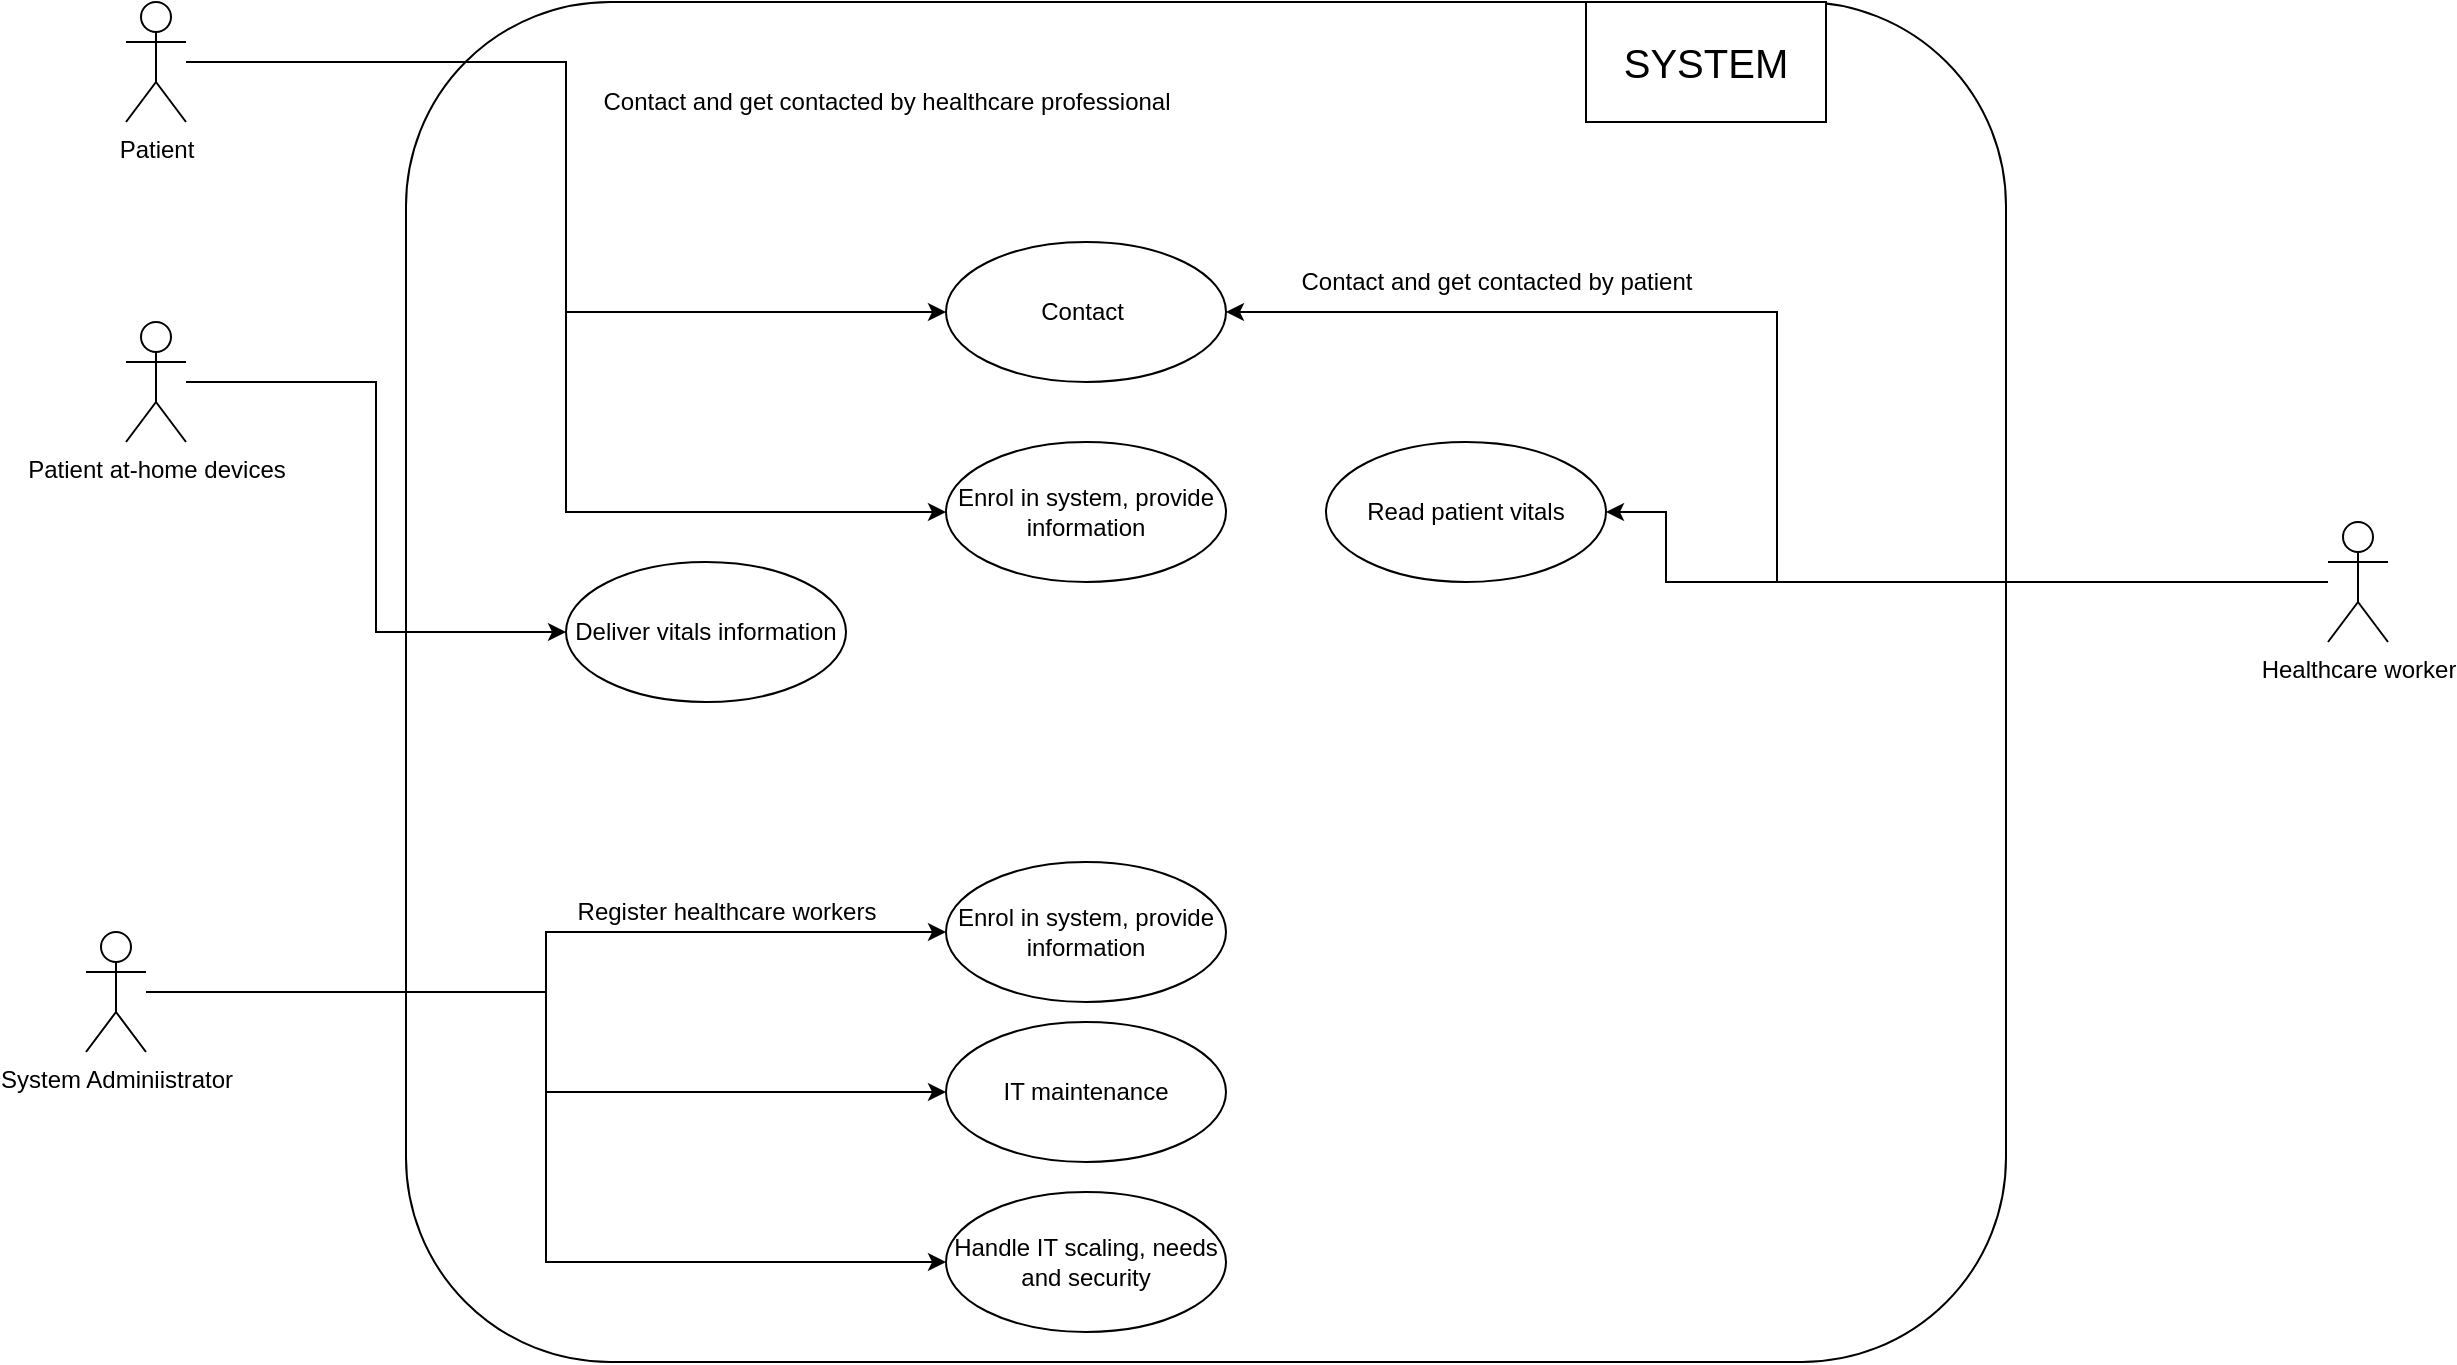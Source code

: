 <mxfile version="13.1.3">
    <diagram id="6hGFLwfOUW9BJ-s0fimq" name="Page-1">
        <mxGraphModel dx="1463" dy="1060" grid="1" gridSize="10" guides="1" tooltips="1" connect="1" arrows="1" fold="1" page="1" pageScale="1" pageWidth="827" pageHeight="1169" math="0" shadow="0">
            <root>
                <mxCell id="0"/>
                <mxCell id="1" parent="0"/>
                <mxCell id="5" value="" style="rounded=1;whiteSpace=wrap;html=1;" vertex="1" parent="1">
                    <mxGeometry x="280" y="120" width="800" height="680" as="geometry"/>
                </mxCell>
                <mxCell id="9" style="edgeStyle=orthogonalEdgeStyle;rounded=0;orthogonalLoop=1;jettySize=auto;html=1;entryX=0;entryY=0.5;entryDx=0;entryDy=0;" edge="1" parent="1" source="2" target="6">
                    <mxGeometry relative="1" as="geometry"/>
                </mxCell>
                <mxCell id="12" style="edgeStyle=orthogonalEdgeStyle;rounded=0;orthogonalLoop=1;jettySize=auto;html=1;entryX=0;entryY=0.5;entryDx=0;entryDy=0;" edge="1" parent="1" source="2" target="11">
                    <mxGeometry relative="1" as="geometry"/>
                </mxCell>
                <mxCell id="2" value="Patient&lt;br&gt;" style="shape=umlActor;verticalLabelPosition=bottom;labelBackgroundColor=#ffffff;verticalAlign=top;html=1;" vertex="1" parent="1">
                    <mxGeometry x="140" y="120" width="30" height="60" as="geometry"/>
                </mxCell>
                <mxCell id="10" style="edgeStyle=orthogonalEdgeStyle;rounded=0;orthogonalLoop=1;jettySize=auto;html=1;entryX=1;entryY=0.5;entryDx=0;entryDy=0;" edge="1" parent="1" source="3" target="6">
                    <mxGeometry relative="1" as="geometry"/>
                </mxCell>
                <mxCell id="19" style="edgeStyle=orthogonalEdgeStyle;rounded=0;orthogonalLoop=1;jettySize=auto;html=1;entryX=1;entryY=0.5;entryDx=0;entryDy=0;" edge="1" parent="1" source="3" target="18">
                    <mxGeometry relative="1" as="geometry">
                        <Array as="points">
                            <mxPoint x="910" y="410"/>
                            <mxPoint x="910" y="375"/>
                        </Array>
                    </mxGeometry>
                </mxCell>
                <mxCell id="3" value="Healthcare worker" style="shape=umlActor;verticalLabelPosition=bottom;labelBackgroundColor=#ffffff;verticalAlign=top;html=1;" vertex="1" parent="1">
                    <mxGeometry x="1241" y="380" width="30" height="60" as="geometry"/>
                </mxCell>
                <mxCell id="16" style="edgeStyle=orthogonalEdgeStyle;rounded=0;orthogonalLoop=1;jettySize=auto;html=1;entryX=0;entryY=0.5;entryDx=0;entryDy=0;" edge="1" parent="1" source="4" target="15">
                    <mxGeometry relative="1" as="geometry"/>
                </mxCell>
                <mxCell id="26" style="edgeStyle=orthogonalEdgeStyle;rounded=0;orthogonalLoop=1;jettySize=auto;html=1;" edge="1" parent="1" source="4" target="24">
                    <mxGeometry relative="1" as="geometry"/>
                </mxCell>
                <mxCell id="27" style="edgeStyle=orthogonalEdgeStyle;rounded=0;orthogonalLoop=1;jettySize=auto;html=1;entryX=0;entryY=0.5;entryDx=0;entryDy=0;" edge="1" parent="1" source="4" target="25">
                    <mxGeometry relative="1" as="geometry"/>
                </mxCell>
                <mxCell id="4" value="System Adminiistrator" style="shape=umlActor;verticalLabelPosition=bottom;labelBackgroundColor=#ffffff;verticalAlign=top;html=1;" vertex="1" parent="1">
                    <mxGeometry x="120" y="585" width="30" height="60" as="geometry"/>
                </mxCell>
                <mxCell id="6" value="Contact&amp;nbsp;" style="ellipse;whiteSpace=wrap;html=1;" vertex="1" parent="1">
                    <mxGeometry x="550" y="240" width="140" height="70" as="geometry"/>
                </mxCell>
                <mxCell id="11" value="Enrol in system, provide information" style="ellipse;whiteSpace=wrap;html=1;" vertex="1" parent="1">
                    <mxGeometry x="550" y="340" width="140" height="70" as="geometry"/>
                </mxCell>
                <mxCell id="13" value="Contact and get contacted by patient&lt;br&gt;" style="text;html=1;align=center;verticalAlign=middle;resizable=0;points=[];autosize=1;" vertex="1" parent="1">
                    <mxGeometry x="720" y="250" width="210" height="20" as="geometry"/>
                </mxCell>
                <mxCell id="14" value="Contact and get contacted by healthcare professional" style="text;html=1;align=center;verticalAlign=middle;resizable=0;points=[];autosize=1;" vertex="1" parent="1">
                    <mxGeometry x="370" y="160" width="300" height="20" as="geometry"/>
                </mxCell>
                <mxCell id="15" value="Enrol in system, provide information" style="ellipse;whiteSpace=wrap;html=1;" vertex="1" parent="1">
                    <mxGeometry x="550" y="550" width="140" height="70" as="geometry"/>
                </mxCell>
                <mxCell id="17" value="Register healthcare workers" style="text;html=1;align=center;verticalAlign=middle;resizable=0;points=[];autosize=1;" vertex="1" parent="1">
                    <mxGeometry x="360" y="565" width="160" height="20" as="geometry"/>
                </mxCell>
                <mxCell id="18" value="Read patient vitals" style="ellipse;whiteSpace=wrap;html=1;" vertex="1" parent="1">
                    <mxGeometry x="740" y="340" width="140" height="70" as="geometry"/>
                </mxCell>
                <mxCell id="22" style="edgeStyle=orthogonalEdgeStyle;rounded=0;orthogonalLoop=1;jettySize=auto;html=1;entryX=0;entryY=0.5;entryDx=0;entryDy=0;" edge="1" parent="1" source="20" target="21">
                    <mxGeometry relative="1" as="geometry"/>
                </mxCell>
                <mxCell id="20" value="Patient at-home devices" style="shape=umlActor;verticalLabelPosition=bottom;labelBackgroundColor=#ffffff;verticalAlign=top;html=1;" vertex="1" parent="1">
                    <mxGeometry x="140" y="280" width="30" height="60" as="geometry"/>
                </mxCell>
                <mxCell id="21" value="Deliver vitals information" style="ellipse;whiteSpace=wrap;html=1;" vertex="1" parent="1">
                    <mxGeometry x="360" y="400" width="140" height="70" as="geometry"/>
                </mxCell>
                <mxCell id="24" value="IT maintenance" style="ellipse;whiteSpace=wrap;html=1;" vertex="1" parent="1">
                    <mxGeometry x="550" y="630" width="140" height="70" as="geometry"/>
                </mxCell>
                <mxCell id="25" value="Handle IT scaling, needs and security" style="ellipse;whiteSpace=wrap;html=1;" vertex="1" parent="1">
                    <mxGeometry x="550" y="715" width="140" height="70" as="geometry"/>
                </mxCell>
                <mxCell id="29" value="&lt;font style=&quot;font-size: 20px&quot;&gt;SYSTEM&lt;/font&gt;" style="rounded=0;whiteSpace=wrap;html=1;" vertex="1" parent="1">
                    <mxGeometry x="870" y="120" width="120" height="60" as="geometry"/>
                </mxCell>
            </root>
        </mxGraphModel>
    </diagram>
</mxfile>